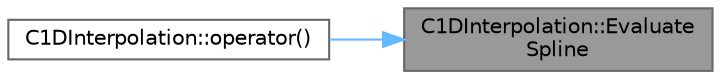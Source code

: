 digraph "C1DInterpolation::EvaluateSpline"
{
 // LATEX_PDF_SIZE
  bgcolor="transparent";
  edge [fontname=Helvetica,fontsize=10,labelfontname=Helvetica,labelfontsize=10];
  node [fontname=Helvetica,fontsize=10,shape=box,height=0.2,width=0.4];
  rankdir="RL";
  Node1 [id="Node000001",label="C1DInterpolation::Evaluate\lSpline",height=0.2,width=0.4,color="gray40", fillcolor="grey60", style="filled", fontcolor="black",tooltip="Evaluate the value of the spline at a point."];
  Node1 -> Node2 [id="edge1_Node000001_Node000002",dir="back",color="steelblue1",style="solid",tooltip=" "];
  Node2 [id="Node000002",label="C1DInterpolation::operator()",height=0.2,width=0.4,color="grey40", fillcolor="white", style="filled",URL="$classC1DInterpolation.html#ac0f967c5c7144e4c1b551cdc6b858139",tooltip=" "];
}
